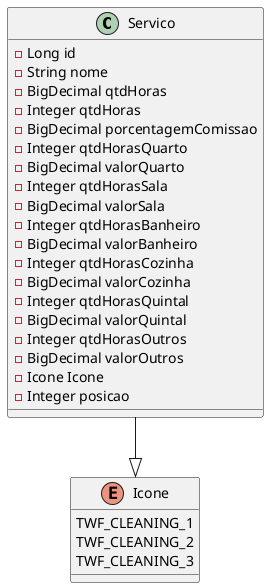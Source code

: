 @startuml "E-diaristas V1"

Servico --|> Icone 

class Servico {
    - Long id 
    - String nome 
    - BigDecimal qtdHoras
    - Integer qtdHoras 
    - BigDecimal porcentagemComissao
    - Integer qtdHorasQuarto
    - BigDecimal valorQuarto
    - Integer qtdHorasSala
    - BigDecimal valorSala
    - Integer qtdHorasBanheiro
    - BigDecimal valorBanheiro
    - Integer qtdHorasCozinha
    - BigDecimal valorCozinha
    - Integer qtdHorasQuintal
    - BigDecimal valorQuintal
    - Integer qtdHorasOutros
    - BigDecimal valorOutros
    - Icone Icone
    - Integer posicao

}

enum Icone {
    TWF_CLEANING_1
    TWF_CLEANING_2
    TWF_CLEANING_3
}

@enduml